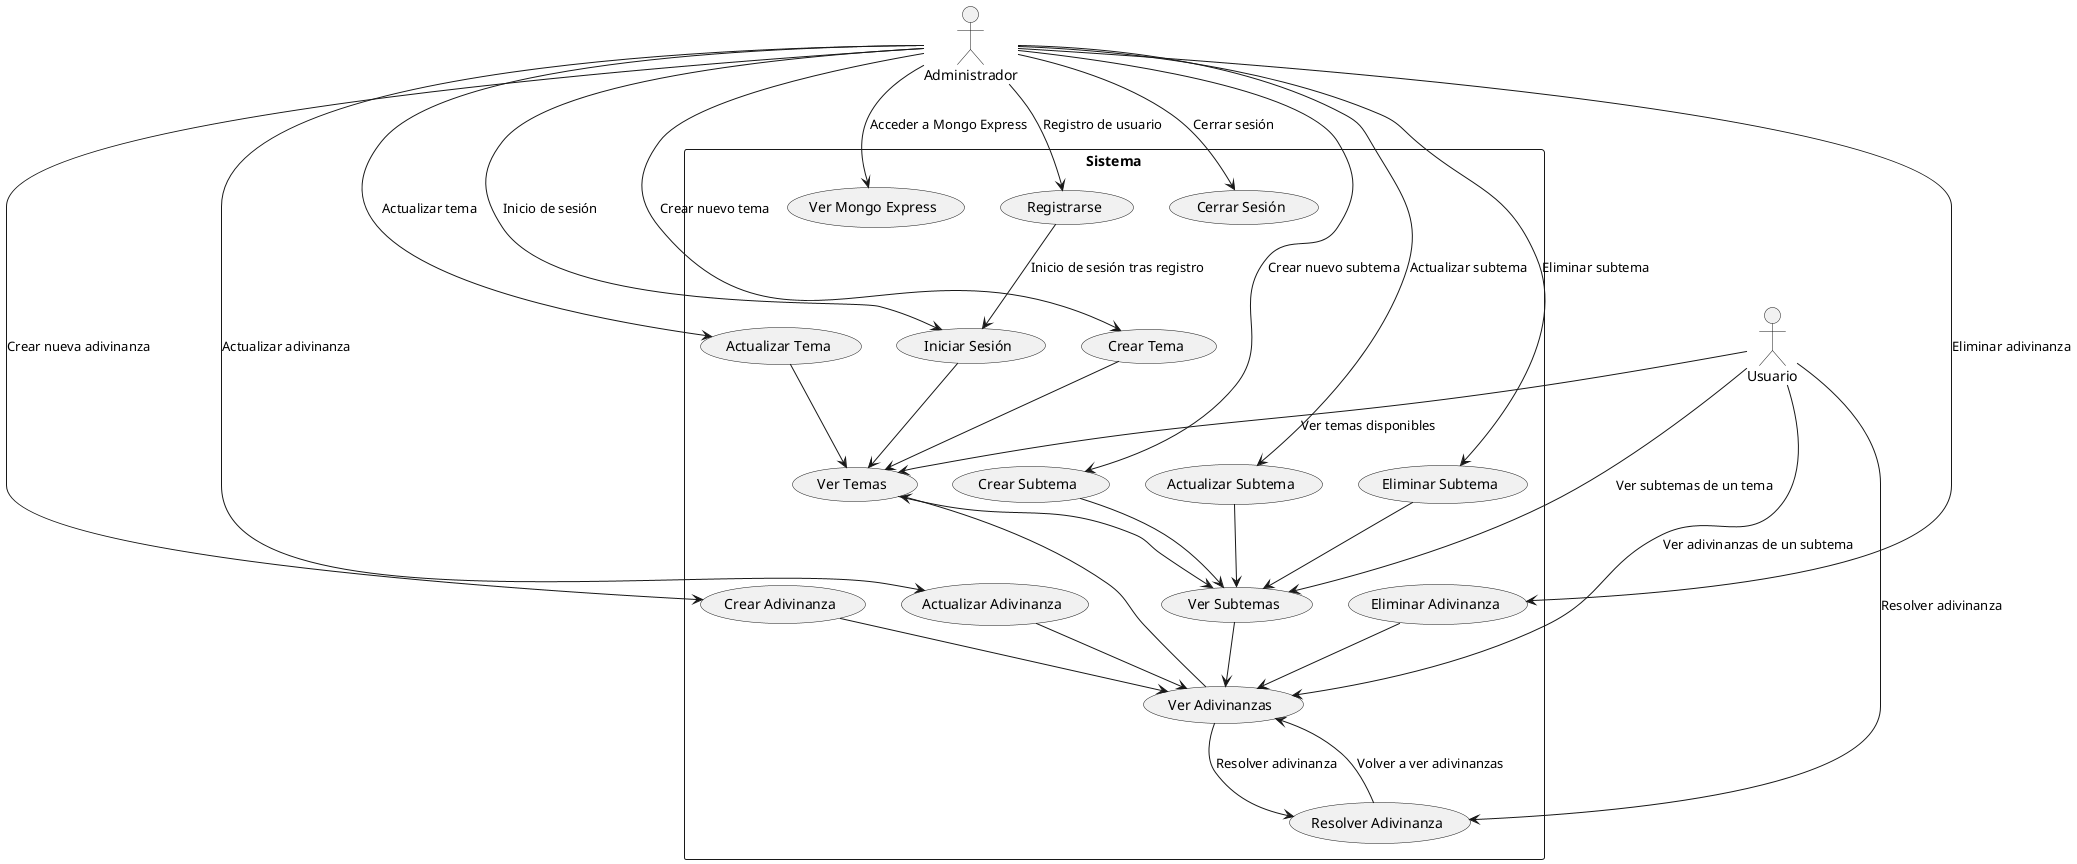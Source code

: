 @startuml Caso de uso Backend

actor Usuario as U
actor Administrador as A

rectangle Sistema {
  (Registrarse) as registrarse
  (Iniciar Sesión) as iniciarSesion
  (Cerrar Sesión) as cerrarSesion
  (Ver Temas) as verTemas
  (Crear Tema) as crearTema
  (Actualizar Tema) as actualizarTema
  (Ver Subtemas) as verSubtemas
  (Crear Subtema) as crearSubtema
  (Actualizar Subtema) as actualizarSubtema
  (Eliminar Subtema) as eliminarSubtema
  (Ver Adivinanzas) as verAdivinanzas
  (Crear Adivinanza) as crearAdivinanza
  (Actualizar Adivinanza) as actualizarAdivinanza
  (Eliminar Adivinanza) as eliminarAdivinanza
  (Resolver Adivinanza) as resolverAdivinanza
  (Ver Mongo Express) as verMongoExpress
}

U --> verTemas : "Ver temas disponibles"
U --> verSubtemas : "Ver subtemas de un tema"
U --> verAdivinanzas : "Ver adivinanzas de un subtema"
U --> resolverAdivinanza : "Resolver adivinanza"

A --> registrarse : "Registro de usuario"
A --> iniciarSesion : "Inicio de sesión"
A --> cerrarSesion : "Cerrar sesión"
A --> crearTema : "Crear nuevo tema"
A --> actualizarTema : "Actualizar tema"
A --> crearSubtema : "Crear nuevo subtema"
A --> actualizarSubtema : "Actualizar subtema"
A --> eliminarSubtema : "Eliminar subtema"
A --> crearAdivinanza : "Crear nueva adivinanza"
A --> actualizarAdivinanza : "Actualizar adivinanza"
A --> eliminarAdivinanza : "Eliminar adivinanza"
A --> verMongoExpress : "Acceder a Mongo Express"

registrarse --> iniciarSesion : "Inicio de sesión tras registro"
iniciarSesion --> verTemas
verTemas --> verSubtemas
verSubtemas --> verAdivinanzas
verAdivinanzas --> resolverAdivinanza : "Resolver adivinanza"
resolverAdivinanza --> verAdivinanzas : "Volver a ver adivinanzas"
verAdivinanzas --> verTemas

crearTema --> verTemas
actualizarTema --> verTemas
crearSubtema --> verSubtemas
actualizarSubtema --> verSubtemas
eliminarSubtema --> verSubtemas
crearAdivinanza --> verAdivinanzas
actualizarAdivinanza --> verAdivinanzas
eliminarAdivinanza --> verAdivinanzas

@enduml
